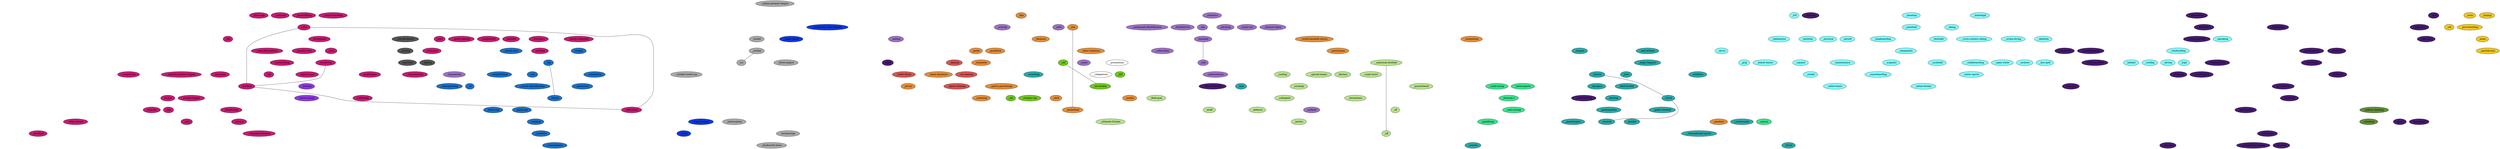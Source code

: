 /* Created by igraph 0.7.1 */
graph {
  0 [
    fillcolor="#B8E38D"
    community=12
    style=filled
    name=_nfl
    label=_nfl
  ];
  1 [
    fillcolor="#F1C71B"
    community=16
    style=filled
    name="_martial-arts"
    label="_martial-arts"
  ];
  2 [
    fillcolor="#C71C71"
    community=13
    style=filled
    name=_handball
    label=_handball
  ];
  3 [
    fillcolor="#7FFFFF"
    community=8
    style=filled
    name=_luge
    label=_luge
  ];
  4 [
    fillcolor="#471C71"
    community=4
    style=filled
    name="_competitive-eating"
    label="_competitive-eating"
  ];
  5 [
    fillcolor="#2AAAAA"
    community=2
    style=filled
    name=_futsal
    label=_futsal
  ];
  6 [
    fillcolor="#1C71C7"
    community=1
    style=filled
    name="_hawk-eye"
    label="_hawk-eye"
  ];
  7 [
    fillcolor="#7FFFFF"
    community=8
    style=filled
    name="_disc-golf"
    label="_disc-golf"
  ];
  8 [
    fillcolor="#C71C71"
    community=13
    style=filled
    name="_champions-league"
    label="_champions-league"
  ];
  9 [
    fillcolor="#7FFFFF"
    community=8
    style=filled
    name="_water-sports"
    label="_water-sports"
  ];
  10 [
    fillcolor="#7FFFFF"
    community=8
    style=filled
    name=_helmet
    label=_helmet
  ];
  11 [
    fillcolor="#B8E38D"
    community=12
    style=filled
    name="_field-goal"
    label="_field-goal"
  ];
  12 [
    fillcolor="#C71C71"
    community=13
    style=filled
    name=_snooker
    label=_snooker
  ];
  13 [
    fillcolor="#471C71"
    community=4
    style=filled
    name=_gymnastics
    label=_gymnastics
  ];
  14 [
    fillcolor="#C71C71"
    community=13
    style=filled
    name=_uefa
    label=_uefa
  ];
  15 [
    fillcolor="#9C71C6"
    community=10
    style=filled
    name=_cards
    label=_cards
  ];
  16 [
    fillcolor="#71C71C"
    community=7
    style=filled
    name=_ahl
    label=_ahl
  ];
  17 [
    fillcolor="#7FFFFF"
    community=8
    style=filled
    name="_table-tennis"
    label="_table-tennis"
  ];
  18 [
    fillcolor="#E38E38"
    community=15
    style=filled
    name=_amateur
    label=_amateur
  ];
  19 [
    fillcolor="#471C71"
    community=4
    style=filled
    name="_pga-tour"
    label="_pga-tour"
  ];
  20 [
    fillcolor="#C71C71"
    community=13
    style=filled
    name="_video-review"
    label="_video-review"
  ];
  21 [
    fillcolor="#555555"
    community=5
    style=filled
    name=_nutrition
    label=_nutrition
  ];
  22 [
    fillcolor="#471C71"
    community=4
    style=filled
    name=_foosball
    label=_foosball
  ];
  23 [
    fillcolor="#2AAAAA"
    community=2
    style=filled
    name=_awards
    label=_awards
  ];
  24 [
    fillcolor="#C71C71"
    community=13
    style=filled
    name="_serie-a"
    label="_serie-a"
  ];
  25 [
    fillcolor="#C71C71"
    community=13
    style=filled
    name=_bundesliga
    label=_bundesliga
  ];
  26 [
    fillcolor="#471C71"
    community=4
    style=filled
    name="_road-running"
    label="_road-running"
  ];
  27 [
    fillcolor="#1C71C7"
    community=1
    style=filled
    name=_tournaments
    label=_tournaments
  ];
  28 [
    fillcolor="#C71C71"
    community=13
    style=filled
    name=_transfer
    label=_transfer
  ];
  29 [
    fillcolor="#C71C71"
    community=13
    style=filled
    name="_speed-skating"
    label="_speed-skating"
  ];
  30 [
    fillcolor="#471C71"
    community=4
    style=filled
    name=_injuries
    label=_injuries
  ];
  31 [
    fillcolor="#471C71"
    community=4
    style=filled
    name=_technique
    label=_technique
  ];
  32 [
    fillcolor="#2AAAAA"
    community=2
    style=filled
    name="_international-sports"
    label="_international-sports"
  ];
  33 [
    fillcolor="#8E38E3"
    community=9
    style=filled
    name="_horse-racing"
    label="_horse-racing"
  ];
  34 [
    fillcolor="#B8E38D"
    community=12
    style=filled
    name=_tactics
    label=_tactics
  ];
  35 [
    fillcolor="#2AAAAA"
    community=2
    style=filled
    name=_records
    label=_records
  ];
  36 [
    fillcolor="#AAAAAA"
    community=11
    style=filled
    name="_duckworth-lewis"
    label="_duckworth-lewis"
  ];
  37 [
    fillcolor="#C71C71"
    community=13
    style=filled
    name="_europa-league"
    label="_europa-league"
  ];
  38 [
    fillcolor="#9C71C6"
    community=10
    style=filled
    name=_softball
    label=_softball
  ];
  39 [
    fillcolor="#71C71C"
    community=7
    style=filled
    name="_stanley-cup"
    label="_stanley-cup"
  ];
  40 [
    fillcolor="#2AAAAA"
    community=2
    style=filled
    name=_gender
    label=_gender
  ];
  41 [
    fillcolor="#AAAAAA"
    community=11
    style=filled
    name=_interruption
    label=_interruption
  ];
  42 [
    fillcolor="#1C71C7"
    community=1
    style=filled
    name=_schedule
    label=_schedule
  ];
  43 [
    fillcolor="#F1C71B"
    community=16
    style=filled
    name=_mma
    label=_mma
  ];
  44 [
    fillcolor="#0E38E3"
    community=0
    style=filled
    name=_rugby
    label=_rugby
  ];
  45 [
    fillcolor="#1C71C7"
    community=1
    style=filled
    name=_ranking
    label=_ranking
  ];
  46 [
    fillcolor="#9C71C6"
    community=10
    style=filled
    name=_sabermetrics
    label=_sabermetrics
  ];
  47 [
    fillcolor="#0E38E3"
    community=0
    style=filled
    name="_rugby-league"
    label="_rugby-league"
  ];
  48 [
    fillcolor="#C71C71"
    community=13
    style=filled
    name=_mls
    label=_mls
  ];
  49 [
    fillcolor="#C71C71"
    community=13
    style=filled
    name="_la-liga"
    label="_la-liga"
  ];
  50 [
    fillcolor="#7FFFFF"
    community=8
    style=filled
    name=_cycleball
    label=_cycleball
  ];
  51 [
    fillcolor="#38E38E"
    community=3
    style=filled
    name=_qualifying
    label=_qualifying
  ];
  52 [
    fillcolor="#2AAAAA"
    community=2
    style=filled
    name=_paralympics
    label=_paralympics
  ];
  53 [
    fillcolor="#7FFFFF"
    community=8
    style=filled
    name="_inline-hockey"
    label="_inline-hockey"
  ];
  54 [
    fillcolor="#471C71"
    community=4
    style=filled
    name="_lpga-tour"
    label="_lpga-tour"
  ];
  55 [
    fillcolor="#471C71"
    community=4
    style=filled
    name=_triathlon
    label=_triathlon
  ];
  56 [
    fillcolor="#2AAAAA"
    community=2
    style=filled
    name="_gaelic-football"
    label="_gaelic-football"
  ];
  57 [
    fillcolor="#C71C71"
    community=13
    style=filled
    name=_officiating
    label=_officiating
  ];
  58 [
    fillcolor="#7FFFFF"
    community=8
    style=filled
    name="_open-water"
    label="_open-water"
  ];
  59 [
    fillcolor="#AAAAAA"
    community=11
    style=filled
    name=_terminology
    label=_terminology
  ];
  60 [
    fillcolor="#7FFFFF"
    community=8
    style=filled
    name=_surfing
    label=_surfing
  ];
  61 [
    fillcolor="#1C71C7"
    community=1
    style=filled
    name="_davis-cup"
    label="_davis-cup"
  ];
  62 [
    fillcolor="#C71C71"
    community=13
    style=filled
    name=_racquetball
    label=_racquetball
  ];
  63 [
    fillcolor="#B8E38D"
    community=12
    style=filled
    name="_special-teams"
    label="_special-teams"
  ];
  64 [
    fillcolor="#38E38E"
    community=3
    style=filled
    name=_nascar
    label=_nascar
  ];
  65 [
    fillcolor="#E38E38"
    community=15
    style=filled
    name=_basketball
    label=_basketball
  ];
  66 [
    fillcolor="#C71C71"
    community=13
    style=filled
    name=_volleyball
    label=_volleyball
  ];
  67 [
    fillcolor="#9C71C6"
    community=10
    style=filled
    name=_sailing
    label=_sailing
  ];
  68 [
    fillcolor="#38E38E"
    community=3
    style=filled
    name="_auto-racing"
    label="_auto-racing"
  ];
  69 [
    fillcolor="#1C71C7"
    community=1
    style=filled
    name=_tennis
    label=_tennis
  ];
  70 [
    fillcolor="#7FFFFF"
    community=8
    style=filled
    name=_racket
    label=_racket
  ];
  71 [
    fillcolor="#638E38"
    community=6
    style=filled
    name=_climbing
    label=_climbing
  ];
  72 [
    fillcolor="#2AAAAA"
    community=2
    style=filled
    name=_participation
    label=_participation
  ];
  73 [
    fillcolor="#7FFFFF"
    community=8
    style=filled
    name=_snowboarding
    label=_snowboarding
  ];
  74 [
    fillcolor="#9C71C6"
    community=10
    style=filled
    name=_transaction
    label=_transaction
  ];
  75 [
    fillcolor="#2AAAAA"
    community=2
    style=filled
    name=_universiade
    label=_universiade
  ];
  76 [
    fillcolor="#7FFFFF"
    community=8
    style=filled
    name=_diving
    label=_diving
  ];
  77 [
    fillcolor="#B8E38D"
    community=12
    style=filled
    name=_cfl
    label=_cfl
  ];
  78 [
    fillcolor="#2AAAAA"
    community=2
    style=filled
    name=_trivia
    label=_trivia
  ];
  79 [
    fillcolor="#2AAAAA"
    community=2
    style=filled
    name=_olympics
    label=_olympics
  ];
  80 [
    fillcolor="#E38E38"
    community=15
    style=filled
    name=_media
    label=_media
  ];
  81 [
    fillcolor="#C71C71"
    community=13
    style=filled
    name=_football
    label=_football
  ];
  82 [
    fillcolor="#C71C71"
    community=13
    style=filled
    name=_language
    label=_language
  ];
  83 [
    fillcolor="#471C71"
    community=4
    style=filled
    name=_butterfly
    label=_butterfly
  ];
  84 [
    fillcolor="#555555"
    community=5
    style=filled
    name=_doping
    label=_doping
  ];
  85 [
    fillcolor="#AAAAAA"
    community=11
    style=filled
    name="_cricket-world-cup"
    label="_cricket-world-cup"
  ];
  86 [
    fillcolor="#B8E38D"
    community=12
    style=filled
    name="_ultimate-frisbee"
    label="_ultimate-frisbee"
  ];
  87 [
    fillcolor="#2AAAAA"
    community=2
    style=filled
    name=_fans
    label=_fans
  ];
  88 [
    fillcolor="#1C71C7"
    community=1
    style=filled
    name=_itf
    label=_itf
  ];
  89 [
    fillcolor="#D55554"
    community=14
    style=filled
    name="_roller-derby"
    label="_roller-derby"
  ];
  90 [
    fillcolor="#C71C71"
    community=13
    style=filled
    name=_var
    label=_var
  ];
  91 [
    fillcolor="#C71C71"
    community=13
    style=filled
    name="_english-premier-league"
    label="_english-premier-league"
  ];
  92 [
    fillcolor="#471C71"
    community=4
    style=filled
    name=_running
    label=_running
  ];
  93 [
    fillcolor="#555555"
    community=5
    style=filled
    name=_cycling
    label=_cycling
  ];
  94 [
    fillcolor="#1C71C7"
    community=1
    style=filled
    name=_wta
    label=_wta
  ];
  95 [
    fillcolor="#B8E38D"
    community=12
    style=filled
    name=_defense
    label=_defense
  ];
  96 [
    fillcolor="#7FFFFF"
    community=8
    style=filled
    name=_archery
    label=_archery
  ];
  97 [
    fillcolor="#38E38E"
    community=3
    style=filled
    name="_formula-1"
    label="_formula-1"
  ];
  98 [
    fillcolor="#C71C71"
    community=13
    style=filled
    name=_goalkeeper
    label=_goalkeeper
  ];
  99 [
    fillcolor="#38E38E"
    community=3
    style=filled
    name="_road-racing"
    label="_road-racing"
  ];
  100 [
    fillcolor="#D55554"
    community=14
    style=filled
    name="_figure-skating"
    label="_figure-skating"
  ];
  101 [
    fillcolor="#F1C71B"
    community=16
    style=filled
    name="_pro-wrestling"
    label="_pro-wrestling"
  ];
  102 [
    fillcolor="#2AAAAA"
    community=2
    style=filled
    name="_field-hockey"
    label="_field-hockey"
  ];
  103 [
    fillcolor="#2AAAAA"
    community=2
    style=filled
    name=_history
    label=_history
  ];
  104 [
    fillcolor="#C71C71"
    community=13
    style=filled
    name=_suspension
    label=_suspension
  ];
  105 [
    fillcolor="#71C71C"
    community=7
    style=filled
    name="_ice-hockey"
    label="_ice-hockey"
  ];
  106 [
    fillcolor="#B8E38D"
    community=12
    style=filled
    name=_draft
    label=_draft
  ];
  107 [
    fillcolor="#E38E38"
    community=15
    style=filled
    name=_jersey
    label=_jersey
  ];
  108 [
    fillcolor="#1C71C7"
    community=1
    style=filled
    name=_atp
    label=_atp
  ];
  109 [
    fillcolor="#E38E38"
    community=15
    style=filled
    name=_coaching
    label=_coaching
  ];
  110 [
    fillcolor="#71C71C"
    community=7
    style=filled
    name=_iihf
    label=_iihf
  ];
  111 [
    fillcolor="#B8E38D"
    community=12
    style=filled
    name=_collegiate
    label=_collegiate
  ];
  112 [
    fillcolor="#7FFFFF"
    community=8
    style=filled
    name=_maintenance
    label=_maintenance
  ];
  113 [
    fillcolor="#C71C71"
    community=13
    style=filled
    name=_kabaddi
    label=_kabaddi
  ];
  114 [
    fillcolor="#B8E38D"
    community=12
    style=filled
    name=_formations
    label=_formations
  ];
  115 [
    fillcolor="#2AAAAA"
    community=2
    style=filled
    name="_major-leagues"
    label="_major-leagues"
  ];
  116 [
    fillcolor="#FFFFFF"
    community=17
    style=filled
    name=_relegations
    label=_relegations
  ];
  117 [
    fillcolor="#C71C71"
    community=13
    style=filled
    name="_world-cup"
    label="_world-cup"
  ];
  118 [
    fillcolor="#C71C71"
    community=13
    style=filled
    name="_penalty-shot"
    label="_penalty-shot"
  ];
  119 [
    fillcolor="#C71C71"
    community=13
    style=filled
    name=_euro
    label=_euro
  ];
  120 [
    fillcolor="#471C71"
    community=4
    style=filled
    name=_training
    label=_training
  ];
  121 [
    fillcolor="#471C71"
    community=4
    style=filled
    name=_swimming
    label=_swimming
  ];
  122 [
    fillcolor="#C71C71"
    community=13
    style=filled
    name="_formula-e"
    label="_formula-e"
  ];
  123 [
    fillcolor="#1C71C7"
    community=1
    style=filled
    name="_grand-slam"
    label="_grand-slam"
  ];
  124 [
    fillcolor="#AAAAAA"
    community=11
    style=filled
    name="_third-umpire"
    label="_third-umpire"
  ];
  125 [
    fillcolor="#0E38E3"
    community=0
    style=filled
    name="_rugby-union"
    label="_rugby-union"
  ];
  126 [
    fillcolor="#471C71"
    community=4
    style=filled
    name=_spin
    label=_spin
  ];
  127 [
    fillcolor="#2AAAAA"
    community=2
    style=filled
    name=_fencing
    label=_fencing
  ];
  128 [
    fillcolor="#AAAAAA"
    community=11
    style=filled
    name=_icc
    label=_icc
  ];
  129 [
    fillcolor="#555555"
    community=5
    style=filled
    name="_tour-de-france"
    label="_tour-de-france"
  ];
  130 [
    fillcolor="#C71C71"
    community=13
    style=filled
    name="_copa-libertadores"
    label="_copa-libertadores"
  ];
  131 [
    fillcolor="#E38E38"
    community=15
    style=filled
    name="_labor-relations"
    label="_labor-relations"
  ];
  132 [
    fillcolor="#B8E38D"
    community=12
    style=filled
    name=_strategy
    label=_strategy
  ];
  133 [
    fillcolor="#C71C71"
    community=13
    style=filled
    name=_pool
    label=_pool
  ];
  134 [
    fillcolor="#7FFFFF"
    community=8
    style=filled
    name=_squash
    label=_squash
  ];
  135 [
    fillcolor="#C71C71"
    community=13
    style=filled
    name="_tie-breaker"
    label="_tie-breaker"
  ];
  136 [
    fillcolor="#471C71"
    community=4
    style=filled
    name="_kart-racing"
    label="_kart-racing"
  ];
  137 [
    fillcolor="#638E38"
    community=6
    style=filled
    name="_indoor-climbing"
    label="_indoor-climbing"
  ];
  138 [
    fillcolor="#471C71"
    community=4
    style=filled
    name="_half-marathon"
    label="_half-marathon"
  ];
  139 [
    fillcolor="#71C71C"
    community=7
    style=filled
    name=_nhl
    label=_nhl
  ];
  140 [
    fillcolor="#471C71"
    community=4
    style=filled
    name=_racewalking
    label=_racewalking
  ];
  141 [
    fillcolor="#7FFFFF"
    community=8
    style=filled
    name=_equipment
    label=_equipment
  ];
  142 [
    fillcolor="#471C71"
    community=4
    style=filled
    name=_darts
    label=_darts
  ];
  143 [
    fillcolor="#7FFFFF"
    community=8
    style=filled
    name="_cross-country-skiing"
    label="_cross-country-skiing"
  ];
  144 [
    fillcolor="#471C71"
    community=4
    style=filled
    name=_marathon
    label=_marathon
  ];
  145 [
    fillcolor="#471C71"
    community=4
    style=filled
    name=_performance
    label=_performance
  ];
  146 [
    fillcolor="#471C71"
    community=4
    style=filled
    name=_skateboarding
    label=_skateboarding
  ];
  147 [
    fillcolor="#471C71"
    community=4
    style=filled
    name="_follow-through"
    label="_follow-through"
  ];
  148 [
    fillcolor="#E38E38"
    community=15
    style=filled
    name=_postseason
    label=_postseason
  ];
  149 [
    fillcolor="#7FFFFF"
    community=8
    style=filled
    name="_scuba-diving"
    label="_scuba-diving"
  ];
  150 [
    fillcolor="#471C71"
    community=4
    style=filled
    name="_track-and-field"
    label="_track-and-field"
  ];
  151 [
    fillcolor="#7FFFFF"
    community=8
    style=filled
    name=_grip
    label=_grip
  ];
  152 [
    fillcolor="#9C71C6"
    community=10
    style=filled
    name=_mlb
    label=_mlb
  ];
  153 [
    fillcolor="#7FFFFF"
    community=8
    style=filled
    name=_lacrosse
    label=_lacrosse
  ];
  154 [
    fillcolor="#0E38E3"
    community=0
    style=filled
    name="_australian-rules-football"
    label="_australian-rules-football"
  ];
  155 [
    fillcolor="#471C71"
    community=4
    style=filled
    name=_dodgeball
    label=_dodgeball
  ];
  156 [
    fillcolor="#1C71C7"
    community=1
    style=filled
    name=_championship
    label=_championship
  ];
  157 [
    fillcolor="#2AAAAA"
    community=2
    style=filled
    name=_wrestling
    label=_wrestling
  ];
  158 [
    fillcolor="#2AAAAA"
    community=2
    style=filled
    name=_athletics
    label=_athletics
  ];
  159 [
    fillcolor="#471C71"
    community=4
    style=filled
    name=_freestyle
    label=_freestyle
  ];
  160 [
    fillcolor="#C71C71"
    community=13
    style=filled
    name="_beach-volleyball"
    label="_beach-volleyball"
  ];
  161 [
    fillcolor="#9C71C6"
    community=10
    style=filled
    name=_collectibles
    label=_collectibles
  ];
  162 [
    fillcolor="#8E38E3"
    community=9
    style=filled
    name=_betting
    label=_betting
  ];
  163 [
    fillcolor="#9C71C6"
    community=10
    style=filled
    name=_baseball
    label=_baseball
  ];
  164 [
    fillcolor="#9C71C6"
    community=10
    style=filled
    name="_instant-replay"
    label="_instant-replay"
  ];
  165 [
    fillcolor="#1C71C7"
    community=1
    style=filled
    name="_match-identification"
    label="_match-identification"
  ];
  166 [
    fillcolor="#C71C71"
    community=13
    style=filled
    name="_legal-issues"
    label="_legal-issues"
  ];
  167 [
    fillcolor="#B8E38D"
    community=12
    style=filled
    name="_super-bowl"
    label="_super-bowl"
  ];
  168 [
    fillcolor="#7FFFFF"
    community=8
    style=filled
    name=_airsoft
    label=_airsoft
  ];
  169 [
    fillcolor="#9C71C6"
    community=10
    style=filled
    name=_cba
    label=_cba
  ];
  170 [
    fillcolor="#1C71C7"
    community=1
    style=filled
    name=_trophy
    label=_trophy
  ];
  171 [
    fillcolor="#B8E38D"
    community=12
    style=filled
    name=_quarterback
    label=_quarterback
  ];
  172 [
    fillcolor="#B8E38D"
    community=12
    style=filled
    name=_fantasy
    label=_fantasy
  ];
  173 [
    fillcolor="#1C71C7"
    community=1
    style=filled
    name=_weightlifting
    label=_weightlifting
  ];
  174 [
    fillcolor="#471C71"
    community=4
    style=filled
    name=_technology
    label=_technology
  ];
  175 [
    fillcolor="#7FFFFF"
    community=8
    style=filled
    name=_biathlon
    label=_biathlon
  ];
  176 [
    fillcolor="#7FFFFF"
    community=8
    style=filled
    name=_skeleton
    label=_skeleton
  ];
  177 [
    fillcolor="#AAAAAA"
    community=11
    style=filled
    name=_cricket
    label=_cricket
  ];
  178 [
    fillcolor="#471C71"
    community=4
    style=filled
    name=_decathlon
    label=_decathlon
  ];
  179 [
    fillcolor="#7FFFFF"
    community=8
    style=filled
    name=_wakeboarding
    label=_wakeboarding
  ];
  180 [
    fillcolor="#E38E38"
    community=15
    style=filled
    name="_sports-psychology"
    label="_sports-psychology"
  ];
  181 [
    fillcolor="#7FFFFF"
    community=8
    style=filled
    name=_windsurfing
    label=_windsurfing
  ];
  182 [
    fillcolor="#7FFFFF"
    community=8
    style=filled
    name=_skiing
    label=_skiing
  ];
  183 [
    fillcolor="#7FFFFF"
    community=8
    style=filled
    name=_paintball
    label=_paintball
  ];
  184 [
    fillcolor="#C71C71"
    community=13
    style=filled
    name="_own-goal"
    label="_own-goal"
  ];
  185 [
    fillcolor="#C71C71"
    community=13
    style=filled
    name=_fifa
    label=_fifa
  ];
  186 [
    fillcolor="#E38E38"
    community=15
    style=filled
    name="_team-dynamics"
    label="_team-dynamics"
  ];
  187 [
    fillcolor="#D55554"
    community=14
    style=filled
    name="_ice-skating"
    label="_ice-skating"
  ];
  188 [
    fillcolor="#7FFFFF"
    community=8
    style=filled
    name=_bobsleigh
    label=_bobsleigh
  ];
  189 [
    fillcolor="#E38E38"
    community=15
    style=filled
    name=_nbdl
    label=_nbdl
  ];
  190 [
    fillcolor="#B8E38D"
    community=12
    style=filled
    name="_american-football"
    label="_american-football"
  ];
  191 [
    fillcolor="#2AAAAA"
    community=2
    style=filled
    name="_hall-of-fame"
    label="_hall-of-fame"
  ];
  192 [
    fillcolor="#E38E38"
    community=15
    style=filled
    name=_etiquette
    label=_etiquette
  ];
  193 [
    fillcolor="#E38E38"
    community=15
    style=filled
    name=_finances
    label=_finances
  ];
  194 [
    fillcolor="#E38E38"
    community=15
    style=filled
    name=_padel
    label=_padel
  ];
  195 [
    fillcolor="#7FFFFF"
    community=8
    style=filled
    name=_longboarding
    label=_longboarding
  ];
  196 [
    fillcolor="#F1C71B"
    community=16
    style=filled
    name=_wwe
    label=_wwe
  ];
  197 [
    fillcolor="#9C71C6"
    community=10
    style=filled
    name=_scoring
    label=_scoring
  ];
  198 [
    fillcolor="#E38E38"
    community=15
    style=filled
    name=_quidditch
    label=_quidditch
  ];
  199 [
    fillcolor="#C71C71"
    community=13
    style=filled
    name=_rules
    label=_rules
  ];
  200 [
    fillcolor="#AAAAAA"
    community=11
    style=filled
    name=_wicket
    label=_wicket
  ];
  201 [
    fillcolor="#C71C71"
    community=13
    style=filled
    name="_match-fixing"
    label="_match-fixing"
  ];
  202 [
    fillcolor="#7FFFFF"
    community=8
    style=filled
    name=_serve
    label=_serve
  ];
  203 [
    fillcolor="#E38E38"
    community=15
    style=filled
    name=_acquisition
    label=_acquisition
  ];
  204 [
    fillcolor="#9C71C6"
    community=10
    style=filled
    name="_home-run"
    label="_home-run"
  ];
  205 [
    fillcolor="#9C71C6"
    community=10
    style=filled
    name="_autograph-identification"
    label="_autograph-identification"
  ];
  206 [
    fillcolor="#1C71C7"
    community=1
    style=filled
    name=_spectators
    label=_spectators
  ];
  207 [
    fillcolor="#7FFFFF"
    community=8
    style=filled
    name="_beach-tennis"
    label="_beach-tennis"
  ];
  208 [
    fillcolor="#7FFFFF"
    community=8
    style=filled
    name=_kayaking
    label=_kayaking
  ];
  209 [
    fillcolor="#1C71C7"
    community=1
    style=filled
    name=_wimbledon
    label=_wimbledon
  ];
  210 [
    fillcolor="#2AAAAA"
    community=2
    style=filled
    name=_judo
    label=_judo
  ];
  211 [
    fillcolor="#9C71C6"
    community=10
    style=filled
    name=_milb
    label=_milb
  ];
  212 [
    fillcolor="#D55554"
    community=14
    style=filled
    name=_skating
    label=_skating
  ];
  213 [
    fillcolor="#38E38E"
    community=3
    style=filled
    name=_motorsports
    label=_motorsports
  ];
  214 [
    fillcolor="#C71C71"
    community=13
    style=filled
    name="_copa-america"
    label="_copa-america"
  ];
  215 [
    fillcolor="#7FFFFF"
    community=8
    style=filled
    name=_badminton
    label=_badminton
  ];
  216 [
    fillcolor="#C71C71"
    community=13
    style=filled
    name=_concacaf
    label=_concacaf
  ];
  217 [
    fillcolor="#E38E38"
    community=15
    style=filled
    name=_nba
    label=_nba
  ];
  218 [
    fillcolor="#2AAAAA"
    community=2
    style=filled
    name=_venues
    label=_venues
  ];
  219 [
    fillcolor="#9C71C6"
    community=10
    style=filled
    name=_pitching
    label=_pitching
  ];
  220 [
    fillcolor="#471C71"
    community=4
    style=filled
    name=_trampolining
    label=_trampolining
  ];
  221 [
    fillcolor="#E38E38"
    community=15
    style=filled
    name="_world-baseball-classic"
    label="_world-baseball-classic"
  ];
  222 [
    fillcolor="#471C71"
    community=4
    style=filled
    name=_golf
    label=_golf
  ];
  223 [
    fillcolor="#7FFFFF"
    community=8
    style=filled
    name=_ittf
    label=_ittf
  ];
  224 [
    fillcolor="#C71C71"
    community=13
    style=filled
    name=_powerlifting
    label=_powerlifting
  ];
  225 [
    fillcolor="#471C71"
    community=4
    style=filled
    name=_bowling
    label=_bowling
  ];
  226 [
    fillcolor="#7FFFFF"
    community=8
    style=filled
    name=_shooting
    label=_shooting
  ];
  227 [
    fillcolor="#9C71C6"
    community=10
    style=filled
    name=_statistics
    label=_statistics
  ];
  228 [
    fillcolor="#9C71C6"
    community=10
    style=filled
    name="_disabled-list"
    label="_disabled-list"
  ];
  229 [
    fillcolor="#E38E38"
    community=15
    style=filled
    name=_fiba
    label=_fiba
  ];
  230 [
    fillcolor="#471C71"
    community=4
    style=filled
    name=_heptathlon
    label=_heptathlon
  ];
  231 [
    fillcolor="#AAAAAA"
    community=11
    style=filled
    name="_indian-premier-league"
    label="_indian-premier-league"
  ];
  232 [
    fillcolor="#C71C71"
    community=13
    style=filled
    name="_sumo-wrestling"
    label="_sumo-wrestling"
  ];
  233 [
    fillcolor="#F1C71B"
    community=16
    style=filled
    name=_boxing
    label=_boxing
  ];
  234 [
    fillcolor="#F1C71B"
    community=16
    style=filled
    name=_ufc
    label=_ufc
  ];
  235 [
    fillcolor="#C71C71"
    community=13
    style=filled
    name=_dressage
    label=_dressage
  ];
  236 [
    fillcolor="#7FFFFF"
    community=8
    style=filled
    name="_x-games"
    label="_x-games"
  ];
  237 [
    fillcolor="#FFFFFF"
    community=17
    style=filled
    name=_promotions
    label=_promotions
  ];
  238 [
    fillcolor="#B8E38D"
    community=12
    style=filled
    name=_curling
    label=_curling
  ];
  239 [
    fillcolor="#7FFFFF"
    community=8
    style=filled
    name=_floorball
    label=_floorball
  ];

  229 -- 217 [
    weight=1
    style=invis
  ];
  161 -- 152 [
    weight=3
    style=invis
  ];
  118 -- 57 [
    weight=4
    style=invis
  ];
  199 -- 184 [
    weight=6
    style=invis
  ];
  127 -- 52 [
    weight=1
    style=invis
  ];
  123 -- 27 [
    weight=1
    style=invis
  ];
  128 -- 41 [
    weight=4
    style=invis
  ];
  119 -- 81 [
    weight=15
    style=invis
  ];
  101 -- 43 [
    weight=2
    style=invis
  ];
  223 -- 202 [
    weight=1
    style=invis
  ];
  112 -- 17 [
    weight=5
    style=invis
  ];
  199 -- 2 [
    weight=1
    style=invis
  ];
  32 -- 23 [
    weight=2
    style=invis
  ];
  163 -- 152 [
    weight=148
    style=None
  ];
  231 -- 128 [
    weight=1
    style=invis
  ];
  185 -- 104 [
    weight=1
    style=invis
  ];
  199 -- 12 [
    weight=4
    style=invis
  ];
  143 -- 141 [
    weight=1
    style=invis
  ];
  204 -- 103 [
    weight=1
    style=invis
  ];
  87 -- 78 [
    weight=2
    style=invis
  ];
  150 -- 120 [
    weight=2
    style=invis
  ];
  144 -- 26 [
    weight=3
    style=invis
  ];
  157 -- 79 [
    weight=2
    style=invis
  ];
  35 -- 23 [
    weight=3
    style=invis
  ];
  119 -- 45 [
    weight=1
    style=invis
  ];
  132 -- 111 [
    weight=1
    style=invis
  ];
  174 -- 97 [
    weight=1
    style=invis
  ];
  81 -- 25 [
    weight=7
    style=invis
  ];
  81 -- 37 [
    weight=8
    style=invis
  ];
  199 -- 136 [
    weight=1
    style=invis
  ];
  139 -- 105 [
    weight=83
    style=None
  ];
  228 -- 163 [
    weight=2
    style=invis
  ];
  134 -- 70 [
    weight=4
    style=invis
  ];
  217 -- 80 [
    weight=3
    style=invis
  ];
  157 -- 42 [
    weight=1
    style=invis
  ];
  69 -- 27 [
    weight=27
    style=invis
  ];
  158 -- 92 [
    weight=3
    style=invis
  ];
  57 -- 14 [
    weight=5
    style=invis
  ];
  112 -- 70 [
    weight=2
    style=invis
  ];
  186 -- 180 [
    weight=1
    style=invis
  ];
  190 -- 172 [
    weight=1
    style=invis
  ];
  79 -- 35 [
    weight=8
    style=invis
  ];
  227 -- 9 [
    weight=1
    style=invis
  ];
  215 -- 17 [
    weight=2
    style=invis
  ];
  91 -- 37 [
    weight=1
    style=invis
  ];
  128 -- 59 [
    weight=3
    style=invis
  ];
  78 -- 72 [
    weight=1
    style=invis
  ];
  108 -- 27 [
    weight=7
    style=invis
  ];
  119 -- 57 [
    weight=2
    style=invis
  ];
  212 -- 100 [
    weight=3
    style=invis
  ];
  189 -- 65 [
    weight=1
    style=invis
  ];
  81 -- 57 [
    weight=109
    style=None
  ];
  111 -- 27 [
    weight=3
    style=invis
  ];
  130 -- 81 [
    weight=2
    style=invis
  ];
  126 -- 31 [
    weight=9
    style=invis
  ];
  117 -- 104 [
    weight=1
    style=invis
  ];
  78 -- 32 [
    weight=17
    style=invis
  ];
  211 -- 74 [
    weight=2
    style=invis
  ];
  225 -- 120 [
    weight=1
    style=invis
  ];
  47 -- 44 [
    weight=5
    style=invis
  ];
  197 -- 69 [
    weight=4
    style=invis
  ];
  115 -- 103 [
    weight=5
    style=invis
  ];
  199 -- 118 [
    weight=18
    style=invis
  ];
  196 -- 101 [
    weight=1
    style=invis
  ];
  204 -- 152 [
    weight=5
    style=invis
  ];
  111 -- 77 [
    weight=3
    style=invis
  ];
  217 -- 186 [
    weight=1
    style=invis
  ];
  167 -- 132 [
    weight=1
    style=invis
  ];
  141 -- 69 [
    weight=18
    style=invis
  ];
  206 -- 69 [
    weight=2
    style=invis
  ];
  144 -- 138 [
    weight=1
    style=invis
  ];
  135 -- 128 [
    weight=2
    style=invis
  ];
  125 -- 44 [
    weight=5
    style=invis
  ];
  219 -- 46 [
    weight=1
    style=invis
  ];
  174 -- 150 [
    weight=1
    style=invis
  ];
  35 -- 31 [
    weight=1
    style=invis
  ];
  91 -- 49 [
    weight=4
    style=invis
  ];
  114 -- 0 [
    weight=5
    style=invis
  ];
  200 -- 59 [
    weight=2
    style=invis
  ];
  232 -- 199 [
    weight=1
    style=invis
  ];
  90 -- 81 [
    weight=1
    style=invis
  ];
  215 -- 70 [
    weight=7
    style=invis
  ];
  197 -- 66 [
    weight=1
    style=invis
  ];
  217 -- 131 [
    weight=2
    style=invis
  ];
  169 -- 163 [
    weight=2
    style=invis
  ];
  191 -- 72 [
    weight=1
    style=invis
  ];
  176 -- 3 [
    weight=1
    style=invis
  ];
  141 -- 96 [
    weight=5
    style=invis
  ];
  132 -- 69 [
    weight=8
    style=invis
  ];
  182 -- 10 [
    weight=1
    style=invis
  ];
  85 -- 80 [
    weight=2
    style=invis
  ];
  193 -- 107 [
    weight=1
    style=invis
  ];
  115 -- 32 [
    weight=1
    style=invis
  ];
  195 -- 112 [
    weight=2
    style=invis
  ];
  218 -- 44 [
    weight=1
    style=invis
  ];
  154 -- 125 [
    weight=1
    style=invis
  ];
  160 -- 66 [
    weight=3
    style=invis
  ];
  199 -- 81 [
    weight=282
    style=None
  ];
  191 -- 115 [
    weight=1
    style=invis
  ];
  135 -- 48 [
    weight=1
    style=invis
  ];
  174 -- 31 [
    weight=1
    style=invis
  ];
  132 -- 95 [
    weight=3
    style=invis
  ];
  81 -- 66 [
    weight=1
    style=invis
  ];
  230 -- 150 [
    weight=1
    style=invis
  ];
  81 -- 28 [
    weight=24
    style=invis
  ];
  223 -- 199 [
    weight=4
    style=invis
  ];
  149 -- 141 [
    weight=4
    style=invis
  ];
  199 -- 8 [
    weight=8
    style=invis
  ];
  197 -- 152 [
    weight=4
    style=invis
  ];
  185 -- 57 [
    weight=5
    style=invis
  ];
  135 -- 119 [
    weight=1
    style=invis
  ];
  185 -- 81 [
    weight=46
    style=invis
  ];
  199 -- 160 [
    weight=6
    style=invis
  ];
  111 -- 72 [
    weight=1
    style=invis
  ];
  221 -- 148 [
    weight=1
    style=invis
  ];
  45 -- 42 [
    weight=2
    style=invis
  ];
  146 -- 126 [
    weight=1
    style=invis
  ];
  226 -- 175 [
    weight=2
    style=invis
  ];
  139 -- 16 [
    weight=1
    style=invis
  ];
  127 -- 72 [
    weight=1
    style=invis
  ];
  135 -- 93 [
    weight=2
    style=invis
  ];
  114 -- 34 [
    weight=4
    style=invis
  ];
  137 -- 71 [
    weight=9
    style=invis
  ];
  141 -- 17 [
    weight=16
    style=invis
  ];
  185 -- 28 [
    weight=5
    style=invis
  ];
  193 -- 65 [
    weight=4
    style=invis
  ];
  37 -- 8 [
    weight=7
    style=invis
  ];
  81 -- 14 [
    weight=42
    style=invis
  ];
  31 -- 22 [
    weight=1
    style=invis
  ];
  11 -- 0 [
    weight=2
    style=invis
  ];
  199 -- 135 [
    weight=19
    style=invis
  ];
  141 -- 136 [
    weight=2
    style=invis
  ];
  193 -- 131 [
    weight=1
    style=invis
  ];
  69 -- 6 [
    weight=2
    style=invis
  ];
  79 -- 32 [
    weight=7
    style=invis
  ];
  194 -- 192 [
    weight=1
    style=invis
  ];
  109 -- 65 [
    weight=5
    style=invis
  ];
  171 -- 0 [
    weight=1
    style=invis
  ];
  227 -- 163 [
    weight=42
    style=invis
  ];
  155 -- 31 [
    weight=3
    style=invis
  ];
  126 -- 120 [
    weight=1
    style=invis
  ];
  187 -- 100 [
    weight=2
    style=invis
  ];
  176 -- 141 [
    weight=2
    style=invis
  ];
  210 -- 79 [
    weight=1
    style=invis
  ];
  217 -- 203 [
    weight=1
    style=invis
  ];
  217 -- 0 [
    weight=6
    style=invis
  ];
  193 -- 109 [
    weight=1
    style=invis
  ];
  103 -- 40 [
    weight=2
    style=invis
  ];
  234 -- 43 [
    weight=1
    style=invis
  ];
  233 -- 101 [
    weight=2
    style=invis
  ];
  57 -- 40 [
    weight=1
    style=invis
  ];
  108 -- 45 [
    weight=15
    style=invis
  ];
  190 -- 132 [
    weight=12
    style=invis
  ];
  186 -- 65 [
    weight=4
    style=invis
  ];
  230 -- 178 [
    weight=1
    style=invis
  ];
  222 -- 120 [
    weight=1
    style=invis
  ];
  198 -- 192 [
    weight=1
    style=invis
  ];
  129 -- 93 [
    weight=14
    style=invis
  ];
  197 -- 163 [
    weight=13
    style=invis
  ];
  188 -- 73 [
    weight=1
    style=invis
  ];
  95 -- 0 [
    weight=1
    style=invis
  ];
  193 -- 119 [
    weight=1
    style=invis
  ];
  215 -- 57 [
    weight=7
    style=invis
  ];
  120 -- 38 [
    weight=1
    style=invis
  ];
  190 -- 63 [
    weight=1
    style=invis
  ];
  226 -- 182 [
    weight=1
    style=invis
  ];
  92 -- 26 [
    weight=4
    style=invis
  ];
  222 -- 19 [
    weight=8
    style=invis
  ];
  180 -- 65 [
    weight=5
    style=invis
  ];
  120 -- 13 [
    weight=2
    style=invis
  ];
  154 -- 44 [
    weight=2
    style=invis
  ];
  217 -- 193 [
    weight=12
    style=invis
  ];
  59 -- 36 [
    weight=1
    style=invis
  ];
  198 -- 109 [
    weight=2
    style=invis
  ];
  214 -- 81 [
    weight=3
    style=invis
  ];
  104 -- 49 [
    weight=2
    style=invis
  ];
  135 -- 14 [
    weight=1
    style=invis
  ];
  82 -- 57 [
    weight=1
    style=invis
  ];
  135 -- 118 [
    weight=1
    style=invis
  ];
  142 -- 31 [
    weight=2
    style=invis
  ];
  162 -- 33 [
    weight=5
    style=invis
  ];
  192 -- 186 [
    weight=2
    style=invis
  ];
  117 -- 37 [
    weight=1
    style=invis
  ];
  167 -- 0 [
    weight=7
    style=invis
  ];
  57 -- 8 [
    weight=4
    style=invis
  ];
  212 -- 187 [
    weight=6
    style=invis
  ];
  121 -- 92 [
    weight=1
    style=invis
  ];
  227 -- 41 [
    weight=2
    style=invis
  ];
  133 -- 12 [
    weight=5
    style=invis
  ];
  166 -- 81 [
    weight=1
    style=invis
  ];
  185 -- 14 [
    weight=8
    style=invis
  ];
  141 -- 7 [
    weight=3
    style=invis
  ];
  141 -- 112 [
    weight=22
    style=invis
  ];
  190 -- 95 [
    weight=8
    style=invis
  ];
  161 -- 15 [
    weight=2
    style=invis
  ];
  215 -- 134 [
    weight=3
    style=invis
  ];
  145 -- 136 [
    weight=1
    style=invis
  ];
  111 -- 95 [
    weight=1
    style=invis
  ];
  140 -- 79 [
    weight=2
    style=invis
  ];
  199 -- 66 [
    weight=39
    style=invis
  ];
  199 -- 166 [
    weight=1
    style=invis
  ];
  172 -- 0 [
    weight=2
    style=invis
  ];
  199 -- 122 [
    weight=2
    style=invis
  ];
  147 -- 31 [
    weight=3
    style=invis
  ];
  31 -- 4 [
    weight=2
    style=invis
  ];
  227 -- 59 [
    weight=6
    style=invis
  ];
  150 -- 31 [
    weight=5
    style=invis
  ];
  78 -- 40 [
    weight=2
    style=invis
  ];
  158 -- 35 [
    weight=2
    style=invis
  ];
  231 -- 227 [
    weight=2
    style=invis
  ];
  141 -- 3 [
    weight=1
    style=invis
  ];
  199 -- 121 [
    weight=3
    style=invis
  ];
  233 -- 43 [
    weight=3
    style=invis
  ];
  199 -- 133 [
    weight=30
    style=invis
  ];
  144 -- 31 [
    weight=3
    style=invis
  ];
  78 -- 5 [
    weight=1
    style=invis
  ];
  144 -- 30 [
    weight=1
    style=invis
  ];
  163 -- 120 [
    weight=5
    style=invis
  ];
  92 -- 31 [
    weight=11
    style=invis
  ];
  229 -- 65 [
    weight=6
    style=invis
  ];
  163 -- 74 [
    weight=10
    style=invis
  ];
  134 -- 120 [
    weight=1
    style=invis
  ];
  177 -- 66 [
    weight=1
    style=invis
  ];
  147 -- 69 [
    weight=1
    style=invis
  ];
  129 -- 84 [
    weight=2
    style=invis
  ];
  81 -- 20 [
    weight=7
    style=invis
  ];
  131 -- 80 [
    weight=1
    style=invis
  ];
  71 -- 31 [
    weight=1
    style=invis
  ];
  139 -- 106 [
    weight=5
    style=invis
  ];
  199 -- 86 [
    weight=1
    style=invis
  ];
  95 -- 86 [
    weight=1
    style=invis
  ];
  190 -- 30 [
    weight=6
    style=invis
  ];
  231 -- 41 [
    weight=2
    style=invis
  ];
  57 -- 41 [
    weight=4
    style=invis
  ];
  69 -- 42 [
    weight=2
    style=invis
  ];
  91 -- 81 [
    weight=38
    style=invis
  ];
  42 -- 27 [
    weight=3
    style=invis
  ];
  186 -- 107 [
    weight=1
    style=invis
  ];
  114 -- 38 [
    weight=1
    style=invis
  ];
  141 -- 73 [
    weight=13
    style=invis
  ];
  238 -- 132 [
    weight=2
    style=invis
  ];
  103 -- 78 [
    weight=91
    style=None
  ];
  190 -- 31 [
    weight=3
    style=invis
  ];
  193 -- 0 [
    weight=11
    style=invis
  ];
  224 -- 199 [
    weight=3
    style=invis
  ];
  200 -- 177 [
    weight=35
    style=invis
  ];
  145 -- 31 [
    weight=2
    style=invis
  ];
  182 -- 73 [
    weight=7
    style=invis
  ];
  166 -- 162 [
    weight=1
    style=invis
  ];
  94 -- 40 [
    weight=2
    style=invis
  ];
  174 -- 120 [
    weight=2
    style=invis
  ];
  105 -- 34 [
    weight=1
    style=invis
  ];
  170 -- 69 [
    weight=1
    style=invis
  ];
  218 -- 190 [
    weight=2
    style=invis
  ];
  149 -- 112 [
    weight=1
    style=invis
  ];
  186 -- 105 [
    weight=1
    style=invis
  ];
  120 -- 30 [
    weight=6
    style=invis
  ];
  222 -- 30 [
    weight=1
    style=invis
  ];
  163 -- 30 [
    weight=2
    style=invis
  ];
  225 -- 126 [
    weight=4
    style=invis
  ];
  201 -- 166 [
    weight=1
    style=invis
  ];
  178 -- 150 [
    weight=1
    style=invis
  ];
  185 -- 119 [
    weight=1
    style=invis
  ];
  107 -- 65 [
    weight=3
    style=invis
  ];
  121 -- 31 [
    weight=18
    style=invis
  ];
  141 -- 10 [
    weight=2
    style=invis
  ];
  222 -- 31 [
    weight=13
    style=invis
  ];
  132 -- 0 [
    weight=8
    style=invis
  ];
  104 -- 14 [
    weight=1
    style=invis
  ];
  183 -- 141 [
    weight=1
    style=invis
  ];
  227 -- 218 [
    weight=1
    style=invis
  ];
  199 -- 28 [
    weight=9
    style=invis
  ];
  212 -- 89 [
    weight=1
    style=invis
  ];
  49 -- 8 [
    weight=1
    style=invis
  ];
  79 -- 72 [
    weight=3
    style=invis
  ];
  191 -- 78 [
    weight=1
    style=invis
  ];
  190 -- 167 [
    weight=7
    style=invis
  ];
  175 -- 141 [
    weight=1
    style=invis
  ];
  152 -- 74 [
    weight=7
    style=invis
  ];
  168 -- 141 [
    weight=13
    style=invis
  ];
  154 -- 47 [
    weight=1
    style=invis
  ];
  28 -- 14 [
    weight=3
    style=invis
  ];
  119 -- 117 [
    weight=1
    style=invis
  ];
  106 -- 0 [
    weight=7
    style=invis
  ];
  49 -- 48 [
    weight=1
    style=invis
  ];
  105 -- 31 [
    weight=4
    style=invis
  ];
  97 -- 64 [
    weight=1
    style=invis
  ];
  146 -- 31 [
    weight=11
    style=invis
  ];
  123 -- 108 [
    weight=4
    style=invis
  ];
  218 -- 103 [
    weight=2
    style=invis
  ];
  97 -- 68 [
    weight=17
    style=invis
  ];
  185 -- 35 [
    weight=1
    style=invis
  ];
  227 -- 46 [
    weight=14
    style=invis
  ];
  146 -- 120 [
    weight=3
    style=invis
  ];
  135 -- 81 [
    weight=16
    style=invis
  ];
  231 -- 177 [
    weight=24
    style=invis
  ];
  171 -- 114 [
    weight=1
    style=invis
  ];
  144 -- 92 [
    weight=19
    style=invis
  ];
  85 -- 59 [
    weight=1
    style=invis
  ];
  191 -- 32 [
    weight=1
    style=invis
  ];
  120 -- 31 [
    weight=20
    style=invis
  ];
  69 -- 45 [
    weight=30
    style=invis
  ];
  190 -- 0 [
    weight=166
    style=None
  ];
  123 -- 69 [
    weight=10
    style=invis
  ];
  197 -- 38 [
    weight=1
    style=invis
  ];
  28 -- 8 [
    weight=1
    style=invis
  ];
  117 -- 8 [
    weight=1
    style=invis
  ];
  87 -- 80 [
    weight=1
    style=invis
  ];
  174 -- 121 [
    weight=1
    style=invis
  ];
  182 -- 141 [
    weight=14
    style=invis
  ];
  190 -- 77 [
    weight=4
    style=invis
  ];
  150 -- 141 [
    weight=1
    style=invis
  ];
  218 -- 78 [
    weight=7
    style=invis
  ];
  179 -- 9 [
    weight=1
    style=invis
  ];
  34 -- 0 [
    weight=2
    style=invis
  ];
  43 -- 1 [
    weight=1
    style=invis
  ];
  175 -- 32 [
    weight=1
    style=invis
  ];
  45 -- 27 [
    weight=7
    style=invis
  ];
  226 -- 168 [
    weight=3
    style=invis
  ];
  85 -- 81 [
    weight=2
    style=invis
  ];
  173 -- 27 [
    weight=1
    style=invis
  ];
  81 -- 48 [
    weight=5
    style=invis
  ];
  215 -- 45 [
    weight=3
    style=invis
  ];
  105 -- 51 [
    weight=1
    style=invis
  ];
  65 -- 23 [
    weight=6
    style=invis
  ];
  140 -- 92 [
    weight=1
    style=invis
  ];
  81 -- 24 [
    weight=5
    style=invis
  ];
  177 -- 128 [
    weight=62
    style=None
  ];
  79 -- 52 [
    weight=1
    style=invis
  ];
  231 -- 35 [
    weight=1
    style=invis
  ];
  213 -- 97 [
    weight=1
    style=invis
  ];
  103 -- 79 [
    weight=21
    style=invis
  ];
  205 -- 163 [
    weight=29
    style=invis
  ];
  199 -- 117 [
    weight=13
    style=invis
  ];
  126 -- 85 [
    weight=1
    style=invis
  ];
  199 -- 20 [
    weight=14
    style=invis
  ];
  174 -- 126 [
    weight=1
    style=invis
  ];
  188 -- 10 [
    weight=1
    style=invis
  ];
  45 -- 0 [
    weight=4
    style=invis
  ];
  79 -- 40 [
    weight=5
    style=invis
  ];
  108 -- 69 [
    weight=57
    style=None
  ];
  31 -- 30 [
    weight=5
    style=invis
  ];
  163 -- 35 [
    weight=9
    style=invis
  ];
  163 -- 15 [
    weight=1
    style=invis
  ];
  152 -- 28 [
    weight=1
    style=invis
  ];
  105 -- 57 [
    weight=18
    style=invis
  ];
  94 -- 69 [
    weight=38
    style=invis
  ];
  220 -- 120 [
    weight=1
    style=invis
  ];
  97 -- 51 [
    weight=1
    style=invis
  ];
  218 -- 87 [
    weight=1
    style=invis
  ];
  108 -- 88 [
    weight=3
    style=invis
  ];
  103 -- 35 [
    weight=16
    style=invis
  ];
  192 -- 65 [
    weight=1
    style=invis
  ];
  202 -- 69 [
    weight=16
    style=invis
  ];
  118 -- 117 [
    weight=1
    style=invis
  ];
  199 -- 11 [
    weight=2
    style=invis
  ];
  216 -- 81 [
    weight=1
    style=invis
  ];
  188 -- 141 [
    weight=1
    style=invis
  ];
  57 -- 32 [
    weight=5
    style=invis
  ];
  158 -- 78 [
    weight=3
    style=invis
  ];
  177 -- 85 [
    weight=18
    style=invis
  ];
  112 -- 53 [
    weight=1
    style=invis
  ];
  103 -- 23 [
    weight=8
    style=invis
  ];
  120 -- 92 [
    weight=13
    style=invis
  ];
  149 -- 76 [
    weight=1
    style=invis
  ];
  226 -- 141 [
    weight=4
    style=invis
  ];
  222 -- 54 [
    weight=1
    style=invis
  ];
  202 -- 134 [
    weight=4
    style=invis
  ];
  61 -- 45 [
    weight=2
    style=invis
  ];
  208 -- 141 [
    weight=3
    style=invis
  ];
  139 -- 39 [
    weight=17
    style=invis
  ];
  173 -- 156 [
    weight=1
    style=invis
  ];
  159 -- 31 [
    weight=5
    style=invis
  ];
  148 -- 65 [
    weight=12
    style=invis
  ];
  199 -- 91 [
    weight=7
    style=invis
  ];
  121 -- 83 [
    weight=3
    style=invis
  ];
  94 -- 61 [
    weight=1
    style=invis
  ];
  88 -- 27 [
    weight=3
    style=invis
  ];
  199 -- 14 [
    weight=14
    style=invis
  ];
  82 -- 14 [
    weight=1
    style=invis
  ];
  190 -- 114 [
    weight=16
    style=invis
  ];
  119 -- 14 [
    weight=6
    style=invis
  ];
  115 -- 78 [
    weight=5
    style=invis
  ];
  153 -- 30 [
    weight=1
    style=invis
  ];
  199 -- 34 [
    weight=4
    style=invis
  ];
  172 -- 132 [
    weight=1
    style=invis
  ];
  152 -- 46 [
    weight=3
    style=invis
  ];
  170 -- 108 [
    weight=1
    style=invis
  ];
  69 -- 61 [
    weight=4
    style=invis
  ];
  188 -- 182 [
    weight=1
    style=invis
  ];
  167 -- 78 [
    weight=3
    style=invis
  ];
  103 -- 99 [
    weight=1
    style=invis
  ];
  108 -- 94 [
    weight=34
    style=invis
  ];
  81 -- 8 [
    weight=33
    style=invis
  ];
  235 -- 199 [
    weight=1
    style=invis
  ];
  174 -- 92 [
    weight=4
    style=invis
  ];
  120 -- 53 [
    weight=1
    style=invis
  ];
  193 -- 80 [
    weight=5
    style=invis
  ];
  78 -- 52 [
    weight=1
    style=invis
  ];
  152 -- 132 [
    weight=2
    style=invis
  ];
  195 -- 73 [
    weight=1
    style=invis
  ];
  79 -- 23 [
    weight=9
    style=invis
  ];
  49 -- 25 [
    weight=6
    style=invis
  ];
  92 -- 59 [
    weight=3
    style=invis
  ];
  54 -- 19 [
    weight=1
    style=invis
  ];
  152 -- 95 [
    weight=1
    style=invis
  ];
  216 -- 193 [
    weight=1
    style=invis
  ];
  98 -- 81 [
    weight=7
    style=invis
  ];
  159 -- 13 [
    weight=1
    style=invis
  ];
  193 -- 141 [
    weight=1
    style=invis
  ];
  199 -- 29 [
    weight=1
    style=invis
  ];
  138 -- 120 [
    weight=1
    style=invis
  ];
  164 -- 163 [
    weight=2
    style=invis
  ];
  117 -- 98 [
    weight=2
    style=invis
  ];
  199 -- 113 [
    weight=3
    style=invis
  ];
  144 -- 120 [
    weight=4
    style=invis
  ];
  49 -- 28 [
    weight=2
    style=invis
  ];
  105 -- 16 [
    weight=1
    style=invis
  ];
  114 -- 95 [
    weight=4
    style=invis
  ];
  76 -- 31 [
    weight=1
    style=invis
  ];
  79 -- 34 [
    weight=1
    style=invis
  ];
  141 -- 134 [
    weight=4
    style=invis
  ];
  177 -- 41 [
    weight=17
    style=invis
  ];
  92 -- 30 [
    weight=1
    style=invis
  ];
  98 -- 57 [
    weight=1
    style=invis
  ];
  91 -- 8 [
    weight=1
    style=invis
  ];
  72 -- 52 [
    weight=1
    style=invis
  ];
  94 -- 27 [
    weight=6
    style=invis
  ];
  159 -- 120 [
    weight=1
    style=invis
  ];
  132 -- 86 [
    weight=1
    style=invis
  ];
  218 -- 35 [
    weight=1
    style=invis
  ];
  104 -- 81 [
    weight=10
    style=invis
  ];
  125 -- 57 [
    weight=1
    style=invis
  ];
  158 -- 72 [
    weight=1
    style=invis
  ];
  146 -- 30 [
    weight=2
    style=invis
  ];
  121 -- 120 [
    weight=13
    style=invis
  ];
  159 -- 121 [
    weight=7
    style=invis
  ];
  128 -- 36 [
    weight=3
    style=invis
  ];
  117 -- 20 [
    weight=4
    style=invis
  ];
  199 -- 62 [
    weight=3
    style=invis
  ];
  145 -- 30 [
    weight=2
    style=invis
  ];
  222 -- 174 [
    weight=3
    style=invis
  ];
  86 -- 59 [
    weight=2
    style=invis
  ];
  37 -- 14 [
    weight=4
    style=invis
  ];
  91 -- 48 [
    weight=1
    style=invis
  ];
  150 -- 92 [
    weight=12
    style=invis
  ];
  66 -- 20 [
    weight=1
    style=invis
  ];
  177 -- 124 [
    weight=2
    style=invis
  ];
  204 -- 163 [
    weight=5
    style=invis
  ];
  227 -- 152 [
    weight=20
    style=invis
  ];
  208 -- 31 [
    weight=2
    style=invis
  ];
  92 -- 55 [
    weight=4
    style=invis
  ];
  164 -- 78 [
    weight=1
    style=invis
  ];
  136 -- 31 [
    weight=1
    style=invis
  ];
  215 -- 141 [
    weight=11
    style=invis
  ];
  121 -- 79 [
    weight=9
    style=invis
  ];
  141 -- 58 [
    weight=1
    style=invis
  ];
  25 -- 24 [
    weight=3
    style=invis
  ];
  228 -- 152 [
    weight=2
    style=invis
  ];
  117 -- 45 [
    weight=2
    style=invis
  ];
  135 -- 57 [
    weight=2
    style=invis
  ];
  163 -- 161 [
    weight=9
    style=invis
  ];
  225 -- 31 [
    weight=3
    style=invis
  ];
  192 -- 80 [
    weight=2
    style=invis
  ];
  49 -- 14 [
    weight=1
    style=invis
  ];
  94 -- 88 [
    weight=1
    style=invis
  ];
  238 -- 31 [
    weight=2
    style=invis
  ];
  209 -- 206 [
    weight=2
    style=invis
  ];
  181 -- 60 [
    weight=1
    style=invis
  ];
  68 -- 64 [
    weight=4
    style=invis
  ];
  103 -- 87 [
    weight=2
    style=invis
  ];
  77 -- 0 [
    weight=5
    style=invis
  ];
  195 -- 141 [
    weight=2
    style=invis
  ];
  218 -- 214 [
    weight=1
    style=invis
  ];
  52 -- 23 [
    weight=1
    style=invis
  ];
  79 -- 78 [
    weight=25
    style=invis
  ];
  106 -- 59 [
    weight=1
    style=invis
  ];
  138 -- 92 [
    weight=2
    style=invis
  ];
  103 -- 32 [
    weight=12
    style=invis
  ];
  87 -- 59 [
    weight=1
    style=invis
  ];
  95 -- 34 [
    weight=2
    style=invis
  ];
  217 -- 114 [
    weight=1
    style=invis
  ];
  218 -- 32 [
    weight=1
    style=invis
  ];
  59 -- 27 [
    weight=4
    style=invis
  ];
  217 -- 109 [
    weight=2
    style=invis
  ];
  14 -- 8 [
    weight=12
    style=invis
  ];
  190 -- 34 [
    weight=3
    style=invis
  ];
  135 -- 37 [
    weight=1
    style=invis
  ];
  180 -- 34 [
    weight=1
    style=invis
  ];
  156 -- 61 [
    weight=1
    style=invis
  ];
  199 -- 37 [
    weight=2
    style=invis
  ];
  225 -- 199 [
    weight=4
    style=invis
  ];
  150 -- 140 [
    weight=1
    style=invis
  ];
  185 -- 20 [
    weight=2
    style=invis
  ];
  20 -- 2 [
    weight=1
    style=invis
  ];
  205 -- 161 [
    weight=8
    style=invis
  ];
  209 -- 45 [
    weight=1
    style=invis
  ];
  139 -- 103 [
    weight=4
    style=invis
  ];
  134 -- 57 [
    weight=1
    style=invis
  ];
  197 -- 157 [
    weight=1
    style=invis
  ];
  190 -- 11 [
    weight=2
    style=invis
  ];
  169 -- 152 [
    weight=2
    style=invis
  ];
  217 -- 107 [
    weight=2
    style=invis
  ];
  200 -- 128 [
    weight=2
    style=invis
  ];
  199 -- 48 [
    weight=2
    style=invis
  ];
  117 -- 81 [
    weight=100
    style=None
  ];
  167 -- 114 [
    weight=1
    style=invis
  ];
  184 -- 117 [
    weight=1
    style=invis
  ];
  199 -- 98 [
    weight=4
    style=invis
  ];
  177 -- 79 [
    weight=3
    style=invis
  ];
  163 -- 38 [
    weight=6
    style=invis
  ];
  198 -- 186 [
    weight=2
    style=invis
  ];
  191 -- 103 [
    weight=1
    style=invis
  ];
  233 -- 1 [
    weight=2
    style=invis
  ];
  116 -- 105 [
    weight=1
    style=invis
  ];
  199 -- 185 [
    weight=20
    style=invis
  ];
  141 -- 50 [
    weight=1
    style=invis
  ];
  41 -- 36 [
    weight=5
    style=invis
  ];
  199 -- 44 [
    weight=4
    style=invis
  ];
  78 -- 56 [
    weight=1
    style=invis
  ];
  112 -- 73 [
    weight=1
    style=invis
  ];
  222 -- 147 [
    weight=2
    style=invis
  ];
  105 -- 39 [
    weight=16
    style=invis
  ];
  182 -- 112 [
    weight=2
    style=invis
  ];
  164 -- 152 [
    weight=2
    style=invis
  ];
  151 -- 70 [
    weight=2
    style=invis
  ];
  128 -- 45 [
    weight=3
    style=invis
  ];
  212 -- 105 [
    weight=2
    style=invis
  ];
  125 -- 47 [
    weight=4
    style=invis
  ];
  145 -- 121 [
    weight=3
    style=invis
  ];
  199 -- 6 [
    weight=1
    style=invis
  ];
  218 -- 81 [
    weight=11
    style=invis
  ];
  177 -- 117 [
    weight=1
    style=invis
  ];
  79 -- 59 [
    weight=5
    style=invis
  ];
  141 -- 53 [
    weight=1
    style=invis
  ];
  120 -- 4 [
    weight=1
    style=invis
  ];
  185 -- 82 [
    weight=1
    style=invis
  ];
  83 -- 31 [
    weight=3
    style=invis
  ];
  123 -- 94 [
    weight=4
    style=invis
  ];
  193 -- 14 [
    weight=2
    style=invis
  ];
  40 -- 32 [
    weight=1
    style=invis
  ];
  141 -- 9 [
    weight=3
    style=invis
  ];
  153 -- 141 [
    weight=2
    style=invis
  ];
  156 -- 27 [
    weight=1
    style=invis
  ];
  123 -- 88 [
    weight=1
    style=invis
  ];
  103 -- 52 [
    weight=1
    style=invis
  ];
  118 -- 20 [
    weight=1
    style=invis
  ];
  222 -- 145 [
    weight=1
    style=invis
  ];
  103 -- 34 [
    weight=1
    style=invis
  ];
  141 -- 76 [
    weight=2
    style=invis
  ];
  35 -- 32 [
    weight=2
    style=invis
  ];
  118 -- 81 [
    weight=23
    style=invis
  ];
  199 -- 57 [
    weight=185
    style=None
  ];
  227 -- 219 [
    weight=2
    style=invis
  ];
  223 -- 17 [
    weight=9
    style=invis
  ];
  99 -- 97 [
    weight=2
    style=invis
  ];
  132 -- 34 [
    weight=9
    style=invis
  ];
  184 -- 57 [
    weight=1
    style=invis
  ];
  218 -- 5 [
    weight=1
    style=invis
  ];
  187 -- 79 [
    weight=2
    style=invis
  ];
  102 -- 78 [
    weight=2
    style=invis
  ];
  226 -- 183 [
    weight=1
    style=invis
  ];
  72 -- 35 [
    weight=1
    style=invis
  ];
  132 -- 114 [
    weight=12
    style=invis
  ];
  202 -- 70 [
    weight=1
    style=invis
  ];
  216 -- 199 [
    weight=1
    style=invis
  ];
  141 -- 70 [
    weight=20
    style=invis
  ];
  180 -- 109 [
    weight=1
    style=invis
  ];
  200 -- 85 [
    weight=1
    style=invis
  ];
  80 -- 0 [
    weight=6
    style=invis
  ];
  35 -- 8 [
    weight=3
    style=invis
  ];
  65 -- 45 [
    weight=2
    style=invis
  ];
  223 -- 141 [
    weight=1
    style=invis
  ];
  218 -- 79 [
    weight=3
    style=invis
  ];
  152 -- 0 [
    weight=4
    style=invis
  ];
  217 -- 23 [
    weight=6
    style=invis
  ];
  145 -- 120 [
    weight=6
    style=invis
  ];
  32 -- 5 [
    weight=1
    style=invis
  ];
  238 -- 34 [
    weight=4
    style=invis
  ];
  159 -- 83 [
    weight=2
    style=invis
  ];
  119 -- 104 [
    weight=1
    style=invis
  ];
  108 -- 103 [
    weight=4
    style=invis
  ];
  121 -- 30 [
    weight=2
    style=invis
  ];
  141 -- 120 [
    weight=8
    style=invis
  ];
  185 -- 91 [
    weight=1
    style=invis
  ];
  192 -- 180 [
    weight=3
    style=invis
  ];
  217 -- 65 [
    weight=107
    style=None
  ];
  117 -- 42 [
    weight=1
    style=invis
  ];
  199 -- 144 [
    weight=2
    style=invis
  ];
  88 -- 69 [
    weight=4
    style=invis
  ];
  65 -- 18 [
    weight=2
    style=invis
  ];
  70 -- 17 [
    weight=11
    style=invis
  ];
  136 -- 30 [
    weight=3
    style=invis
  ];
  130 -- 8 [
    weight=1
    style=invis
  ];
  110 -- 105 [
    weight=2
    style=invis
  ];
  93 -- 21 [
    weight=1
    style=invis
  ];
  237 -- 116 [
    weight=5
    style=invis
  ];
  236 -- 73 [
    weight=1
    style=invis
  ];
  185 -- 117 [
    weight=17
    style=invis
  ];
  217 -- 104 [
    weight=1
    style=invis
  ];
  93 -- 84 [
    weight=4
    style=invis
  ];
  148 -- 35 [
    weight=1
    style=invis
  ];
  128 -- 85 [
    weight=2
    style=invis
  ];
  219 -- 163 [
    weight=23
    style=invis
  ];
  160 -- 31 [
    weight=1
    style=invis
  ];
  145 -- 92 [
    weight=2
    style=invis
  ];
  190 -- 171 [
    weight=2
    style=invis
  ];
  81 -- 23 [
    weight=14
    style=invis
  ];
  209 -- 69 [
    weight=5
    style=invis
  ];
  135 -- 91 [
    weight=3
    style=invis
  ];
  199 -- 104 [
    weight=9
    style=invis
  ];
  78 -- 35 [
    weight=69
    style=None
  ];
  215 -- 180 [
    weight=1
    style=invis
  ];
  193 -- 148 [
    weight=2
    style=invis
  ];
  177 -- 72 [
    weight=2
    style=invis
  ];
  75 -- 32 [
    weight=1
    style=invis
  ];
  197 -- 67 [
    weight=1
    style=invis
  ];
  184 -- 139 [
    weight=1
    style=invis
  ];
  239 -- 141 [
    weight=1
    style=invis
  ];
  163 -- 46 [
    weight=11
    style=invis
  ];
  201 -- 14 [
    weight=1
    style=invis
  ];
  150 -- 55 [
    weight=1
    style=invis
  ];
  177 -- 36 [
    weight=13
    style=invis
  ];
  174 -- 145 [
    weight=2
    style=invis
  ];
  76 -- 9 [
    weight=1
    style=invis
  ];
  152 -- 103 [
    weight=17
    style=invis
  ];
  74 -- 24 [
    weight=1
    style=invis
  ];
  182 -- 143 [
    weight=2
    style=invis
  ];
  211 -- 163 [
    weight=5
    style=invis
  ];
  202 -- 17 [
    weight=8
    style=invis
  ];
  185 -- 49 [
    weight=2
    style=invis
  ];
  57 -- 47 [
    weight=1
    style=invis
  ];
  199 -- 49 [
    weight=3
    style=invis
  ];
  111 -- 0 [
    weight=12
    style=invis
  ];
  201 -- 81 [
    weight=3
    style=invis
  ];
  108 -- 61 [
    weight=2
    style=invis
  ];
  117 -- 57 [
    weight=6
    style=invis
  ];
  49 -- 24 [
    weight=3
    style=invis
  ];
  211 -- 152 [
    weight=2
    style=invis
  ];
  66 -- 57 [
    weight=12
    style=invis
  ];
  82 -- 81 [
    weight=2
    style=invis
  ];
  121 -- 55 [
    weight=3
    style=invis
  ];
  57 -- 20 [
    weight=8
    style=invis
  ];
  99 -- 51 [
    weight=1
    style=invis
  ];
  111 -- 106 [
    weight=4
    style=invis
  ];
  184 -- 81 [
    weight=9
    style=invis
  ];
  91 -- 25 [
    weight=2
    style=invis
  ];
  120 -- 105 [
    weight=1
    style=invis
  ];
  190 -- 106 [
    weight=4
    style=invis
  ];
  199 -- 23 [
    weight=5
    style=invis
  ];
  210 -- 23 [
    weight=1
    style=invis
  ];
  95 -- 59 [
    weight=2
    style=invis
  ];
  72 -- 32 [
    weight=1
    style=invis
  ];
  217 -- 148 [
    weight=18
    style=invis
  ];
  81 -- 49 [
    weight=16
    style=invis
  ];
  186 -- 109 [
    weight=2
    style=invis
  ];
  207 -- 70 [
    weight=1
    style=invis
  ];
  197 -- 36 [
    weight=1
    style=invis
  ];
  190 -- 23 [
    weight=3
    style=invis
  ];
  134 -- 17 [
    weight=3
    style=invis
  ];
  149 -- 9 [
    weight=2
    style=invis
  ];
  141 -- 60 [
    weight=2
    style=invis
  ];
  94 -- 45 [
    weight=9
    style=invis
  ];
  105 -- 80 [
    weight=2
    style=invis
  ];
  205 -- 152 [
    weight=6
    style=invis
  ];
  103 -- 102 [
    weight=3
    style=invis
  ];
  199 -- 119 [
    weight=5
    style=invis
  ];
  81 -- 11 [
    weight=1
    style=invis
  ];
  219 -- 152 [
    weight=12
    style=invis
  ];
  135 -- 8 [
    weight=1
    style=invis
  ];
  104 -- 57 [
    weight=1
    style=invis
  ];
  168 -- 112 [
    weight=2
    style=invis
  ];
  217 -- 18 [
    weight=2
    style=invis
  ];
  128 -- 35 [
    weight=1
    style=invis
  ];
  108 -- 51 [
    weight=1
    style=invis
  ];
  198 -- 180 [
    weight=1
    style=invis
  ];
  215 -- 202 [
    weight=3
    style=invis
  ];
  126 -- 69 [
    weight=3
    style=invis
  ];
  231 -- 59 [
    weight=1
    style=invis
  ];
  165 -- 69 [
    weight=2
    style=invis
  ];
  130 -- 117 [
    weight=1
    style=invis
  ];
  190 -- 111 [
    weight=32
    style=invis
  ];
  78 -- 23 [
    weight=15
    style=invis
  ];
  68 -- 51 [
    weight=1
    style=invis
  ];
  222 -- 126 [
    weight=1
    style=invis
  ];
  199 -- 125 [
    weight=14
    style=invis
  ];
  99 -- 68 [
    weight=2
    style=invis
  ];
  182 -- 175 [
    weight=1
    style=invis
  ];
  140 -- 31 [
    weight=1
    style=invis
  ];
  193 -- 1 [
    weight=1
    style=invis
  ];
  231 -- 85 [
    weight=1
    style=invis
  ];
  210 -- 78 [
    weight=1
    style=invis
  ];
  80 -- 65 [
    weight=3
    style=invis
  ];
  177 -- 59 [
    weight=56
    style=invis
  ];
  156 -- 69 [
    weight=1
    style=invis
  ];
  227 -- 197 [
    weight=8
    style=invis
  ];
  135 -- 117 [
    weight=3
    style=invis
  ];
}
